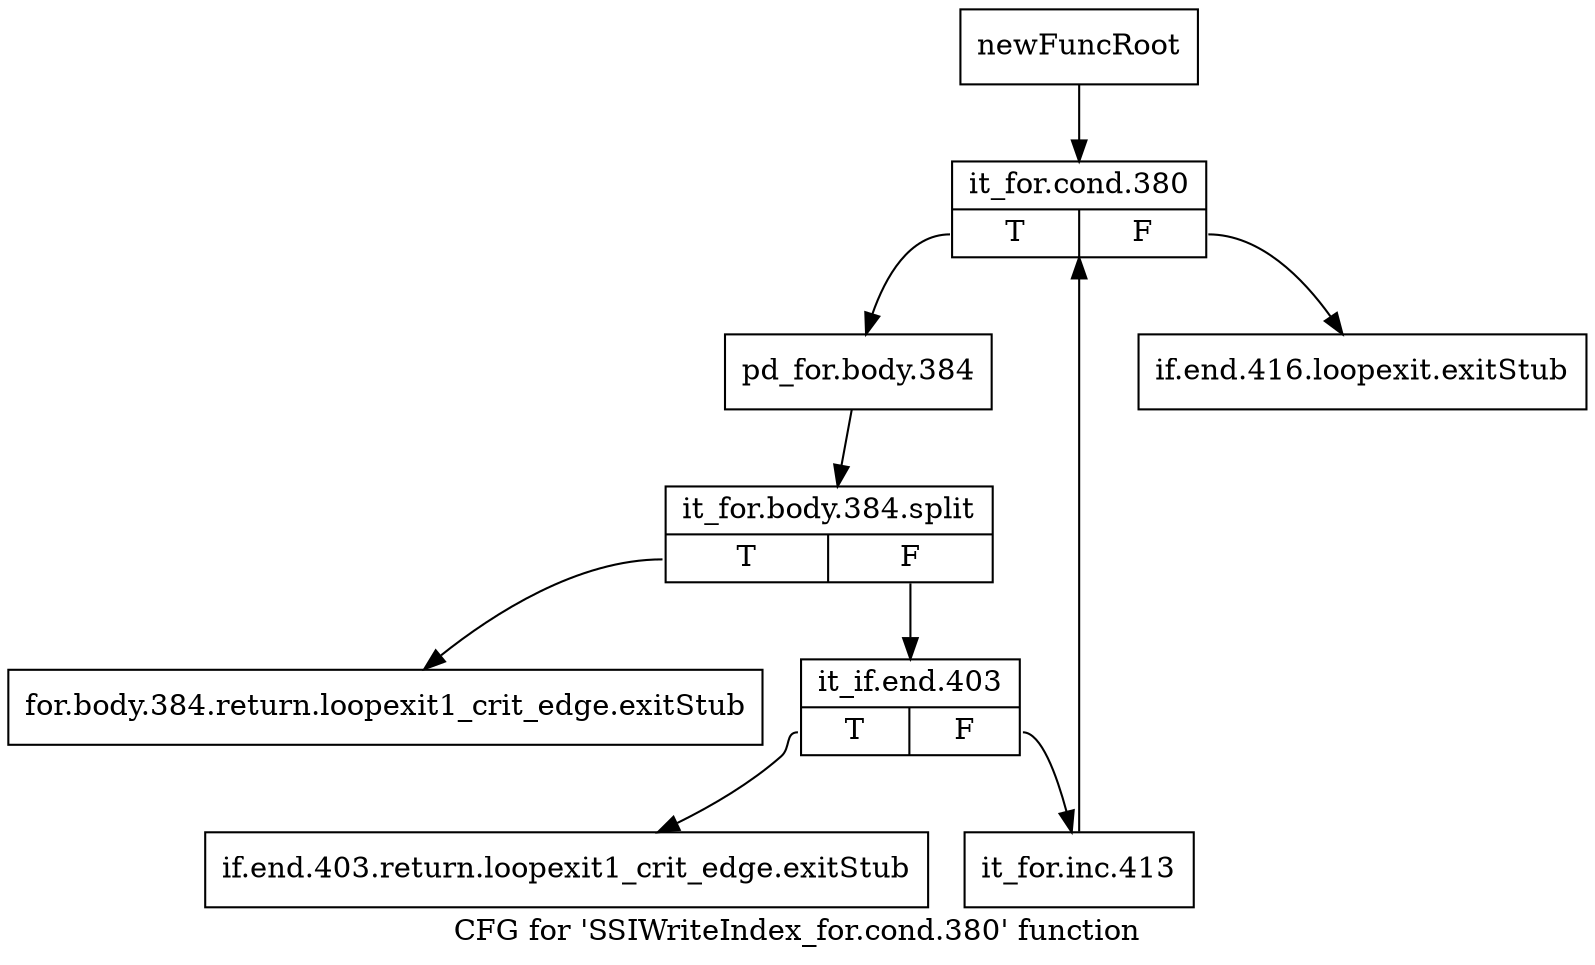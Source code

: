 digraph "CFG for 'SSIWriteIndex_for.cond.380' function" {
	label="CFG for 'SSIWriteIndex_for.cond.380' function";

	Node0x34a56b0 [shape=record,label="{newFuncRoot}"];
	Node0x34a56b0 -> Node0x34a57f0;
	Node0x34a5700 [shape=record,label="{if.end.416.loopexit.exitStub}"];
	Node0x34a5750 [shape=record,label="{for.body.384.return.loopexit1_crit_edge.exitStub}"];
	Node0x34a57a0 [shape=record,label="{if.end.403.return.loopexit1_crit_edge.exitStub}"];
	Node0x34a57f0 [shape=record,label="{it_for.cond.380|{<s0>T|<s1>F}}"];
	Node0x34a57f0:s0 -> Node0x34a5840;
	Node0x34a57f0:s1 -> Node0x34a5700;
	Node0x34a5840 [shape=record,label="{pd_for.body.384}"];
	Node0x34a5840 -> Node0x3987ab0;
	Node0x3987ab0 [shape=record,label="{it_for.body.384.split|{<s0>T|<s1>F}}"];
	Node0x3987ab0:s0 -> Node0x34a5750;
	Node0x3987ab0:s1 -> Node0x34a5890;
	Node0x34a5890 [shape=record,label="{it_if.end.403|{<s0>T|<s1>F}}"];
	Node0x34a5890:s0 -> Node0x34a57a0;
	Node0x34a5890:s1 -> Node0x34a58e0;
	Node0x34a58e0 [shape=record,label="{it_for.inc.413}"];
	Node0x34a58e0 -> Node0x34a57f0;
}
